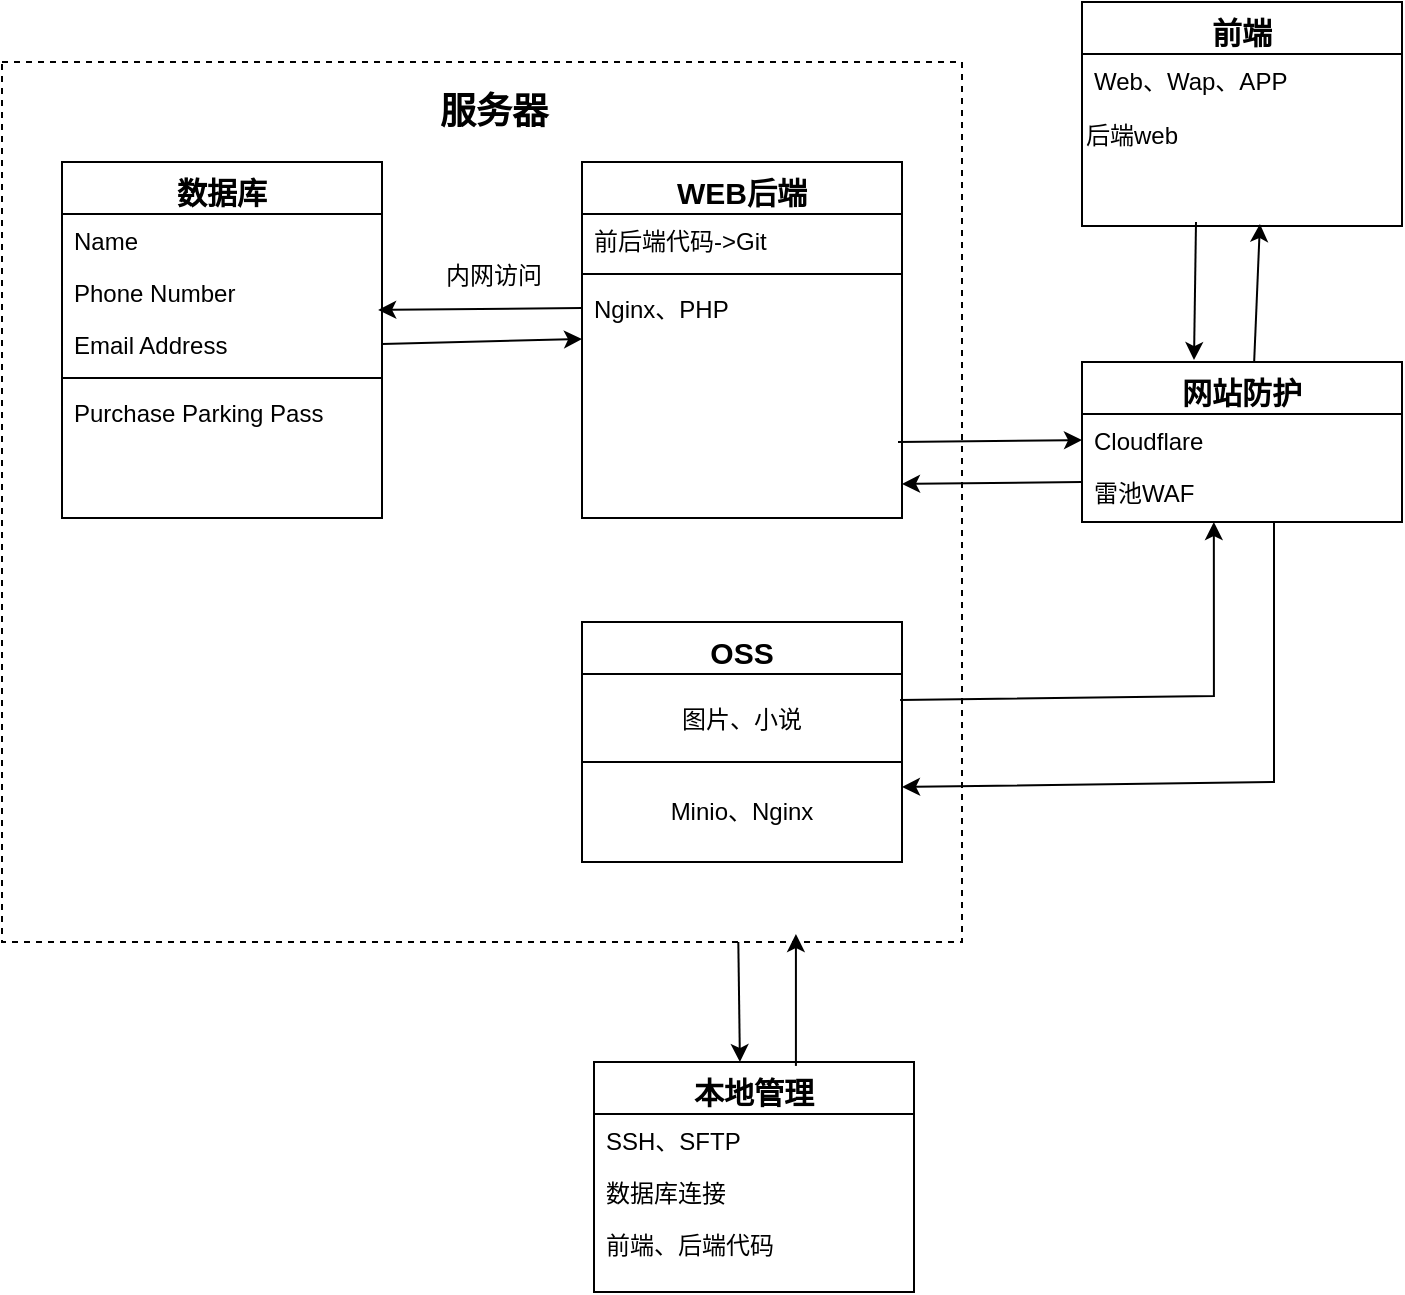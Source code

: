 <mxfile version="26.0.16">
  <diagram id="C5RBs43oDa-KdzZeNtuy" name="Page-1">
    <mxGraphModel dx="1434" dy="746" grid="1" gridSize="10" guides="1" tooltips="1" connect="1" arrows="1" fold="1" page="1" pageScale="1" pageWidth="827" pageHeight="1169" math="0" shadow="0">
      <root>
        <mxCell id="WIyWlLk6GJQsqaUBKTNV-0" />
        <mxCell id="WIyWlLk6GJQsqaUBKTNV-1" parent="WIyWlLk6GJQsqaUBKTNV-0" />
        <mxCell id="CEnrOsLadjxDU1hAgpkI-2" value="" style="rounded=0;whiteSpace=wrap;html=1;fillColor=none;dashed=1;" parent="WIyWlLk6GJQsqaUBKTNV-1" vertex="1">
          <mxGeometry x="64" y="120" width="480" height="440" as="geometry" />
        </mxCell>
        <mxCell id="zkfFHV4jXpPFQw0GAbJ--0" value="WEB后端" style="swimlane;fontStyle=1;align=center;verticalAlign=top;childLayout=stackLayout;horizontal=1;startSize=26;horizontalStack=0;resizeParent=1;resizeLast=0;collapsible=1;marginBottom=0;rounded=0;shadow=0;strokeWidth=1;fontSize=15;" parent="WIyWlLk6GJQsqaUBKTNV-1" vertex="1">
          <mxGeometry x="354" y="170" width="160" height="178" as="geometry">
            <mxRectangle x="230" y="140" width="160" height="26" as="alternateBounds" />
          </mxGeometry>
        </mxCell>
        <mxCell id="zkfFHV4jXpPFQw0GAbJ--1" value="前后端代码-&gt;Git" style="text;align=left;verticalAlign=top;spacingLeft=4;spacingRight=4;overflow=hidden;rotatable=0;points=[[0,0.5],[1,0.5]];portConstraint=eastwest;" parent="zkfFHV4jXpPFQw0GAbJ--0" vertex="1">
          <mxGeometry y="26" width="160" height="26" as="geometry" />
        </mxCell>
        <mxCell id="zkfFHV4jXpPFQw0GAbJ--4" value="" style="line;html=1;strokeWidth=1;align=left;verticalAlign=middle;spacingTop=-1;spacingLeft=3;spacingRight=3;rotatable=0;labelPosition=right;points=[];portConstraint=eastwest;" parent="zkfFHV4jXpPFQw0GAbJ--0" vertex="1">
          <mxGeometry y="52" width="160" height="8" as="geometry" />
        </mxCell>
        <mxCell id="zkfFHV4jXpPFQw0GAbJ--5" value="Nginx、PHP" style="text;align=left;verticalAlign=top;spacingLeft=4;spacingRight=4;overflow=hidden;rotatable=0;points=[[0,0.5],[1,0.5]];portConstraint=eastwest;" parent="zkfFHV4jXpPFQw0GAbJ--0" vertex="1">
          <mxGeometry y="60" width="160" height="26" as="geometry" />
        </mxCell>
        <mxCell id="zkfFHV4jXpPFQw0GAbJ--17" value="前端" style="swimlane;fontStyle=1;align=center;verticalAlign=top;childLayout=stackLayout;horizontal=1;startSize=26;horizontalStack=0;resizeParent=1;resizeLast=0;collapsible=1;marginBottom=0;rounded=0;shadow=0;strokeWidth=1;fontSize=15;" parent="WIyWlLk6GJQsqaUBKTNV-1" vertex="1">
          <mxGeometry x="604" y="90" width="160" height="112" as="geometry">
            <mxRectangle x="550" y="140" width="160" height="26" as="alternateBounds" />
          </mxGeometry>
        </mxCell>
        <mxCell id="zkfFHV4jXpPFQw0GAbJ--24" value="Web、Wap、APP" style="text;align=left;verticalAlign=top;spacingLeft=4;spacingRight=4;overflow=hidden;rotatable=0;points=[[0,0.5],[1,0.5]];portConstraint=eastwest;labelBorderColor=none;strokeColor=none;" parent="zkfFHV4jXpPFQw0GAbJ--17" vertex="1">
          <mxGeometry y="26" width="160" height="26" as="geometry" />
        </mxCell>
        <mxCell id="CEnrOsLadjxDU1hAgpkI-57" value="后端web" style="text;strokeColor=none;align=left;fillColor=none;html=1;verticalAlign=middle;whiteSpace=wrap;rounded=0;" parent="zkfFHV4jXpPFQw0GAbJ--17" vertex="1">
          <mxGeometry y="52" width="160" height="30" as="geometry" />
        </mxCell>
        <mxCell id="CEnrOsLadjxDU1hAgpkI-7" value="OSS" style="swimlane;fontStyle=1;align=center;verticalAlign=top;childLayout=stackLayout;horizontal=1;startSize=26;horizontalStack=0;resizeParent=1;resizeLast=0;collapsible=1;marginBottom=0;rounded=0;shadow=0;strokeWidth=1;fontSize=15;swimlaneLine=1;" parent="WIyWlLk6GJQsqaUBKTNV-1" vertex="1">
          <mxGeometry x="354" y="400" width="160" height="120" as="geometry">
            <mxRectangle x="230" y="140" width="160" height="26" as="alternateBounds" />
          </mxGeometry>
        </mxCell>
        <mxCell id="CEnrOsLadjxDU1hAgpkI-8" value="图片、小说" style="text;align=center;verticalAlign=middle;spacingLeft=4;spacingRight=4;overflow=hidden;rotatable=0;points=[[0,0.5],[1,0.5]];portConstraint=eastwest;fillColor=none;strokeColor=default;spacingTop=0;" parent="CEnrOsLadjxDU1hAgpkI-7" vertex="1">
          <mxGeometry y="26" width="160" height="44" as="geometry" />
        </mxCell>
        <mxCell id="CEnrOsLadjxDU1hAgpkI-19" value="" style="endArrow=none;html=1;rounded=0;entryX=1;entryY=1;entryDx=0;entryDy=0;exitX=0;exitY=1;exitDx=0;exitDy=0;" parent="CEnrOsLadjxDU1hAgpkI-7" source="CEnrOsLadjxDU1hAgpkI-14" target="CEnrOsLadjxDU1hAgpkI-14" edge="1">
          <mxGeometry width="50" height="50" relative="1" as="geometry">
            <mxPoint x="70" y="-20" as="sourcePoint" />
            <mxPoint x="120" y="-70" as="targetPoint" />
          </mxGeometry>
        </mxCell>
        <mxCell id="CEnrOsLadjxDU1hAgpkI-14" value="Minio、Nginx" style="text;strokeColor=none;align=center;fillColor=none;html=1;verticalAlign=middle;whiteSpace=wrap;rounded=0;" parent="CEnrOsLadjxDU1hAgpkI-7" vertex="1">
          <mxGeometry y="70" width="160" height="50" as="geometry" />
        </mxCell>
        <mxCell id="CEnrOsLadjxDU1hAgpkI-21" value="服务器" style="text;strokeColor=none;align=center;fillColor=none;html=1;verticalAlign=middle;whiteSpace=wrap;rounded=0;fontSize=18;fontStyle=1" parent="WIyWlLk6GJQsqaUBKTNV-1" vertex="1">
          <mxGeometry x="280" y="130" width="60" height="30" as="geometry" />
        </mxCell>
        <mxCell id="CEnrOsLadjxDU1hAgpkI-22" value="数据库" style="swimlane;fontStyle=1;align=center;verticalAlign=top;childLayout=stackLayout;horizontal=1;startSize=26;horizontalStack=0;resizeParent=1;resizeLast=0;collapsible=1;marginBottom=0;rounded=0;shadow=0;strokeWidth=1;fontSize=15;" parent="WIyWlLk6GJQsqaUBKTNV-1" vertex="1">
          <mxGeometry x="94" y="170" width="160" height="178" as="geometry">
            <mxRectangle x="230" y="140" width="160" height="26" as="alternateBounds" />
          </mxGeometry>
        </mxCell>
        <mxCell id="CEnrOsLadjxDU1hAgpkI-23" value="Name" style="text;align=left;verticalAlign=top;spacingLeft=4;spacingRight=4;overflow=hidden;rotatable=0;points=[[0,0.5],[1,0.5]];portConstraint=eastwest;" parent="CEnrOsLadjxDU1hAgpkI-22" vertex="1">
          <mxGeometry y="26" width="160" height="26" as="geometry" />
        </mxCell>
        <mxCell id="CEnrOsLadjxDU1hAgpkI-24" value="Phone Number" style="text;align=left;verticalAlign=top;spacingLeft=4;spacingRight=4;overflow=hidden;rotatable=0;points=[[0,0.5],[1,0.5]];portConstraint=eastwest;rounded=0;shadow=0;html=0;" parent="CEnrOsLadjxDU1hAgpkI-22" vertex="1">
          <mxGeometry y="52" width="160" height="26" as="geometry" />
        </mxCell>
        <mxCell id="CEnrOsLadjxDU1hAgpkI-25" value="Email Address" style="text;align=left;verticalAlign=top;spacingLeft=4;spacingRight=4;overflow=hidden;rotatable=0;points=[[0,0.5],[1,0.5]];portConstraint=eastwest;rounded=0;shadow=0;html=0;" parent="CEnrOsLadjxDU1hAgpkI-22" vertex="1">
          <mxGeometry y="78" width="160" height="26" as="geometry" />
        </mxCell>
        <mxCell id="CEnrOsLadjxDU1hAgpkI-26" value="" style="line;html=1;strokeWidth=1;align=left;verticalAlign=middle;spacingTop=-1;spacingLeft=3;spacingRight=3;rotatable=0;labelPosition=right;points=[];portConstraint=eastwest;" parent="CEnrOsLadjxDU1hAgpkI-22" vertex="1">
          <mxGeometry y="104" width="160" height="8" as="geometry" />
        </mxCell>
        <mxCell id="CEnrOsLadjxDU1hAgpkI-27" value="Purchase Parking Pass" style="text;align=left;verticalAlign=top;spacingLeft=4;spacingRight=4;overflow=hidden;rotatable=0;points=[[0,0.5],[1,0.5]];portConstraint=eastwest;" parent="CEnrOsLadjxDU1hAgpkI-22" vertex="1">
          <mxGeometry y="112" width="160" height="26" as="geometry" />
        </mxCell>
        <mxCell id="CEnrOsLadjxDU1hAgpkI-28" value="" style="endArrow=classic;html=1;rounded=0;entryX=0;entryY=0.5;entryDx=0;entryDy=0;exitX=1;exitY=0.5;exitDx=0;exitDy=0;" parent="WIyWlLk6GJQsqaUBKTNV-1" source="CEnrOsLadjxDU1hAgpkI-25" edge="1">
          <mxGeometry width="50" height="50" relative="1" as="geometry">
            <mxPoint x="244" y="258.5" as="sourcePoint" />
            <mxPoint x="354" y="258.5" as="targetPoint" />
          </mxGeometry>
        </mxCell>
        <mxCell id="CEnrOsLadjxDU1hAgpkI-29" value="" style="endArrow=classic;html=1;rounded=0;entryX=0.988;entryY=0.846;entryDx=0;entryDy=0;exitX=0;exitY=0.5;exitDx=0;exitDy=0;entryPerimeter=0;" parent="WIyWlLk6GJQsqaUBKTNV-1" source="zkfFHV4jXpPFQw0GAbJ--5" target="CEnrOsLadjxDU1hAgpkI-24" edge="1">
          <mxGeometry width="50" height="50" relative="1" as="geometry">
            <mxPoint x="249" y="360" as="sourcePoint" />
            <mxPoint x="359" y="360" as="targetPoint" />
          </mxGeometry>
        </mxCell>
        <mxCell id="CEnrOsLadjxDU1hAgpkI-30" value="" style="endArrow=classic;html=1;rounded=0;entryX=0.994;entryY=0.962;entryDx=0;entryDy=0;entryPerimeter=0;exitX=-0.006;exitY=0.231;exitDx=0;exitDy=0;exitPerimeter=0;" parent="WIyWlLk6GJQsqaUBKTNV-1" edge="1">
          <mxGeometry width="50" height="50" relative="1" as="geometry">
            <mxPoint x="604" y="329.996" as="sourcePoint" />
            <mxPoint x="514" y="331.002" as="targetPoint" />
          </mxGeometry>
        </mxCell>
        <mxCell id="CEnrOsLadjxDU1hAgpkI-44" value="网站防护" style="swimlane;fontStyle=1;align=center;verticalAlign=top;childLayout=stackLayout;horizontal=1;startSize=26;horizontalStack=0;resizeParent=1;resizeLast=0;collapsible=1;marginBottom=0;rounded=0;shadow=0;strokeWidth=1;fontSize=15;" parent="WIyWlLk6GJQsqaUBKTNV-1" vertex="1">
          <mxGeometry x="604" y="270" width="160" height="80" as="geometry">
            <mxRectangle x="230" y="140" width="160" height="26" as="alternateBounds" />
          </mxGeometry>
        </mxCell>
        <mxCell id="CEnrOsLadjxDU1hAgpkI-45" value="Cloudflare" style="text;align=left;verticalAlign=top;spacingLeft=4;spacingRight=4;overflow=hidden;rotatable=0;points=[[0,0.5],[1,0.5]];portConstraint=eastwest;" parent="CEnrOsLadjxDU1hAgpkI-44" vertex="1">
          <mxGeometry y="26" width="160" height="26" as="geometry" />
        </mxCell>
        <mxCell id="CEnrOsLadjxDU1hAgpkI-46" value="雷池WAF" style="text;align=left;verticalAlign=top;spacingLeft=4;spacingRight=4;overflow=hidden;rotatable=0;points=[[0,0.5],[1,0.5]];portConstraint=eastwest;rounded=0;shadow=0;html=0;" parent="CEnrOsLadjxDU1hAgpkI-44" vertex="1">
          <mxGeometry y="52" width="160" height="26" as="geometry" />
        </mxCell>
        <mxCell id="CEnrOsLadjxDU1hAgpkI-50" value="本地管理" style="swimlane;fontStyle=1;align=center;verticalAlign=top;childLayout=stackLayout;horizontal=1;startSize=26;horizontalStack=0;resizeParent=1;resizeLast=0;collapsible=1;marginBottom=0;rounded=0;shadow=0;strokeWidth=1;fontSize=15;" parent="WIyWlLk6GJQsqaUBKTNV-1" vertex="1">
          <mxGeometry x="360" y="620" width="160" height="115" as="geometry">
            <mxRectangle x="430" y="650" width="160" height="26" as="alternateBounds" />
          </mxGeometry>
        </mxCell>
        <mxCell id="CEnrOsLadjxDU1hAgpkI-51" value="SSH、SFTP" style="text;align=left;verticalAlign=top;spacingLeft=4;spacingRight=4;overflow=hidden;rotatable=0;points=[[0,0.5],[1,0.5]];portConstraint=eastwest;" parent="CEnrOsLadjxDU1hAgpkI-50" vertex="1">
          <mxGeometry y="26" width="160" height="26" as="geometry" />
        </mxCell>
        <mxCell id="CEnrOsLadjxDU1hAgpkI-52" value="数据库连接" style="text;align=left;verticalAlign=top;spacingLeft=4;spacingRight=4;overflow=hidden;rotatable=0;points=[[0,0.5],[1,0.5]];portConstraint=eastwest;rounded=0;shadow=0;html=0;" parent="CEnrOsLadjxDU1hAgpkI-50" vertex="1">
          <mxGeometry y="52" width="160" height="26" as="geometry" />
        </mxCell>
        <mxCell id="CEnrOsLadjxDU1hAgpkI-53" value="前端、后端代码" style="text;align=left;verticalAlign=top;spacingLeft=4;spacingRight=4;overflow=hidden;rotatable=0;points=[[0,0.5],[1,0.5]];portConstraint=eastwest;rounded=0;shadow=0;html=0;" parent="CEnrOsLadjxDU1hAgpkI-50" vertex="1">
          <mxGeometry y="78" width="160" height="26" as="geometry" />
        </mxCell>
        <mxCell id="CEnrOsLadjxDU1hAgpkI-58" value="" style="endArrow=classic;html=1;rounded=0;entryX=0;entryY=0.5;entryDx=0;entryDy=0;" parent="WIyWlLk6GJQsqaUBKTNV-1" target="CEnrOsLadjxDU1hAgpkI-45" edge="1">
          <mxGeometry width="50" height="50" relative="1" as="geometry">
            <mxPoint x="512" y="310" as="sourcePoint" />
            <mxPoint x="610" y="302" as="targetPoint" />
          </mxGeometry>
        </mxCell>
        <mxCell id="CEnrOsLadjxDU1hAgpkI-59" value="" style="endArrow=classic;html=1;rounded=0;entryX=0.35;entryY=-0.012;entryDx=0;entryDy=0;entryPerimeter=0;" parent="WIyWlLk6GJQsqaUBKTNV-1" target="CEnrOsLadjxDU1hAgpkI-44" edge="1">
          <mxGeometry width="50" height="50" relative="1" as="geometry">
            <mxPoint x="661" y="200" as="sourcePoint" />
            <mxPoint x="614" y="319" as="targetPoint" />
          </mxGeometry>
        </mxCell>
        <mxCell id="CEnrOsLadjxDU1hAgpkI-60" value="" style="endArrow=classic;html=1;rounded=0;exitX=0.663;exitY=0.038;exitDx=0;exitDy=0;exitPerimeter=0;entryX=0.556;entryY=0.967;entryDx=0;entryDy=0;entryPerimeter=0;" parent="WIyWlLk6GJQsqaUBKTNV-1" edge="1">
          <mxGeometry width="50" height="50" relative="1" as="geometry">
            <mxPoint x="690.08" y="270.0" as="sourcePoint" />
            <mxPoint x="692.96" y="201.01" as="targetPoint" />
          </mxGeometry>
        </mxCell>
        <mxCell id="G7mY5Zc1YBL63ZNmaiE1-0" value="" style="endArrow=classic;html=1;rounded=0;entryX=0.556;entryY=1.192;entryDx=0;entryDy=0;entryPerimeter=0;exitX=0.994;exitY=0.295;exitDx=0;exitDy=0;exitPerimeter=0;" edge="1" parent="WIyWlLk6GJQsqaUBKTNV-1" source="CEnrOsLadjxDU1hAgpkI-8">
          <mxGeometry width="50" height="50" relative="1" as="geometry">
            <mxPoint x="520" y="439" as="sourcePoint" />
            <mxPoint x="669.92" y="350.002" as="targetPoint" />
            <Array as="points">
              <mxPoint x="669.96" y="437.01" />
            </Array>
          </mxGeometry>
        </mxCell>
        <mxCell id="G7mY5Zc1YBL63ZNmaiE1-2" value="" style="endArrow=classic;html=1;rounded=0;entryX=1;entryY=0.25;entryDx=0;entryDy=0;" edge="1" parent="WIyWlLk6GJQsqaUBKTNV-1" target="CEnrOsLadjxDU1hAgpkI-14">
          <mxGeometry width="50" height="50" relative="1" as="geometry">
            <mxPoint x="700" y="350" as="sourcePoint" />
            <mxPoint x="650" y="480" as="targetPoint" />
            <Array as="points">
              <mxPoint x="700" y="480" />
            </Array>
          </mxGeometry>
        </mxCell>
        <mxCell id="G7mY5Zc1YBL63ZNmaiE1-5" value="内网访问" style="text;strokeColor=none;align=center;fillColor=none;html=1;verticalAlign=middle;whiteSpace=wrap;rounded=0;" vertex="1" parent="WIyWlLk6GJQsqaUBKTNV-1">
          <mxGeometry x="280" y="212" width="60" height="30" as="geometry" />
        </mxCell>
        <mxCell id="G7mY5Zc1YBL63ZNmaiE1-6" value="" style="endArrow=classic;html=1;rounded=0;exitX=0.631;exitY=0.017;exitDx=0;exitDy=0;exitPerimeter=0;entryX=0.827;entryY=0.991;entryDx=0;entryDy=0;entryPerimeter=0;" edge="1" parent="WIyWlLk6GJQsqaUBKTNV-1" source="CEnrOsLadjxDU1hAgpkI-50" target="CEnrOsLadjxDU1hAgpkI-2">
          <mxGeometry width="50" height="50" relative="1" as="geometry">
            <mxPoint x="390" y="510" as="sourcePoint" />
            <mxPoint x="440" y="460" as="targetPoint" />
          </mxGeometry>
        </mxCell>
        <mxCell id="G7mY5Zc1YBL63ZNmaiE1-7" value="" style="endArrow=classic;html=1;rounded=0;exitX=0.767;exitY=1;exitDx=0;exitDy=0;exitPerimeter=0;entryX=0.456;entryY=0;entryDx=0;entryDy=0;entryPerimeter=0;" edge="1" parent="WIyWlLk6GJQsqaUBKTNV-1" source="CEnrOsLadjxDU1hAgpkI-2" target="CEnrOsLadjxDU1hAgpkI-50">
          <mxGeometry width="50" height="50" relative="1" as="geometry">
            <mxPoint x="471" y="632" as="sourcePoint" />
            <mxPoint x="471" y="566" as="targetPoint" />
          </mxGeometry>
        </mxCell>
      </root>
    </mxGraphModel>
  </diagram>
</mxfile>
